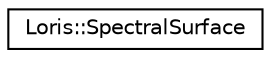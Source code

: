 digraph "Graphical Class Hierarchy"
{
 // LATEX_PDF_SIZE
  edge [fontname="Helvetica",fontsize="10",labelfontname="Helvetica",labelfontsize="10"];
  node [fontname="Helvetica",fontsize="10",shape=record];
  rankdir="LR";
  Node0 [label="Loris::SpectralSurface",height=0.2,width=0.4,color="black", fillcolor="white", style="filled",URL="$a00347.html",tooltip=" "];
}
